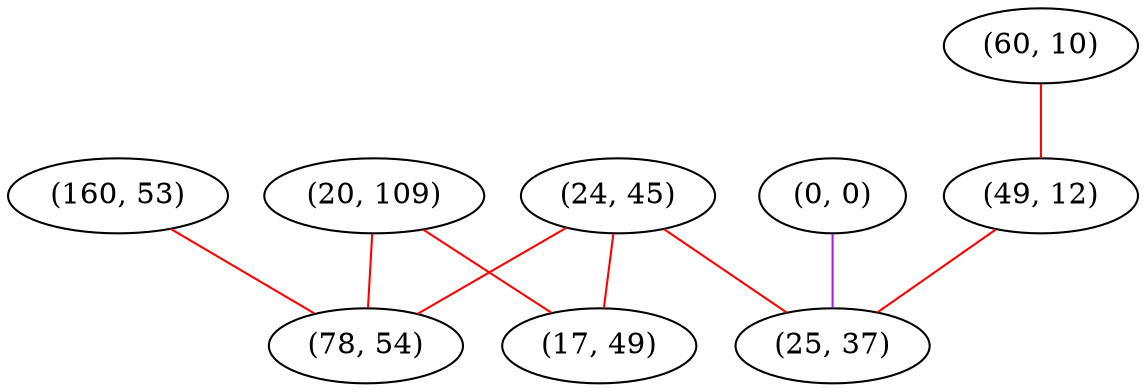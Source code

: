 graph "" {
"(20, 109)";
"(0, 0)";
"(160, 53)";
"(60, 10)";
"(24, 45)";
"(49, 12)";
"(25, 37)";
"(17, 49)";
"(78, 54)";
"(20, 109)" -- "(17, 49)"  [color=red, key=0, weight=1];
"(20, 109)" -- "(78, 54)"  [color=red, key=0, weight=1];
"(0, 0)" -- "(25, 37)"  [color=purple, key=0, weight=4];
"(160, 53)" -- "(78, 54)"  [color=red, key=0, weight=1];
"(60, 10)" -- "(49, 12)"  [color=red, key=0, weight=1];
"(24, 45)" -- "(25, 37)"  [color=red, key=0, weight=1];
"(24, 45)" -- "(17, 49)"  [color=red, key=0, weight=1];
"(24, 45)" -- "(78, 54)"  [color=red, key=0, weight=1];
"(49, 12)" -- "(25, 37)"  [color=red, key=0, weight=1];
}
